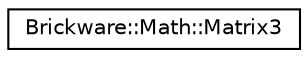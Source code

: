 digraph "Graphical Class Hierarchy"
{
  edge [fontname="Helvetica",fontsize="10",labelfontname="Helvetica",labelfontsize="10"];
  node [fontname="Helvetica",fontsize="10",shape=record];
  rankdir="LR";
  Node1 [label="Brickware::Math::Matrix3",height=0.2,width=0.4,color="black", fillcolor="white", style="filled",URL="$classBrickware_1_1Math_1_1Matrix3.html"];
}
